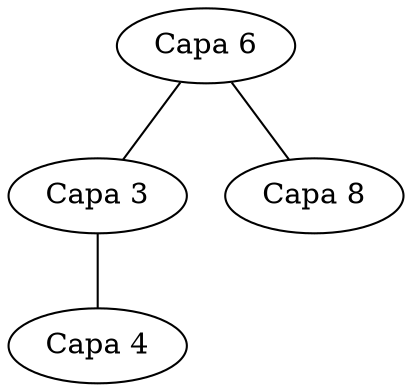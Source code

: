  graph capas {
"Capa6" [label="Capa 6"]
"Capa6" -- "Capa3"
"Capa3" [label="Capa 3"]
"Capa3" -- "Capa4"
"Capa4" [label="Capa 4"]
"Capa6" -- "Capa8"
"Capa8" [label="Capa 8"]
 }
